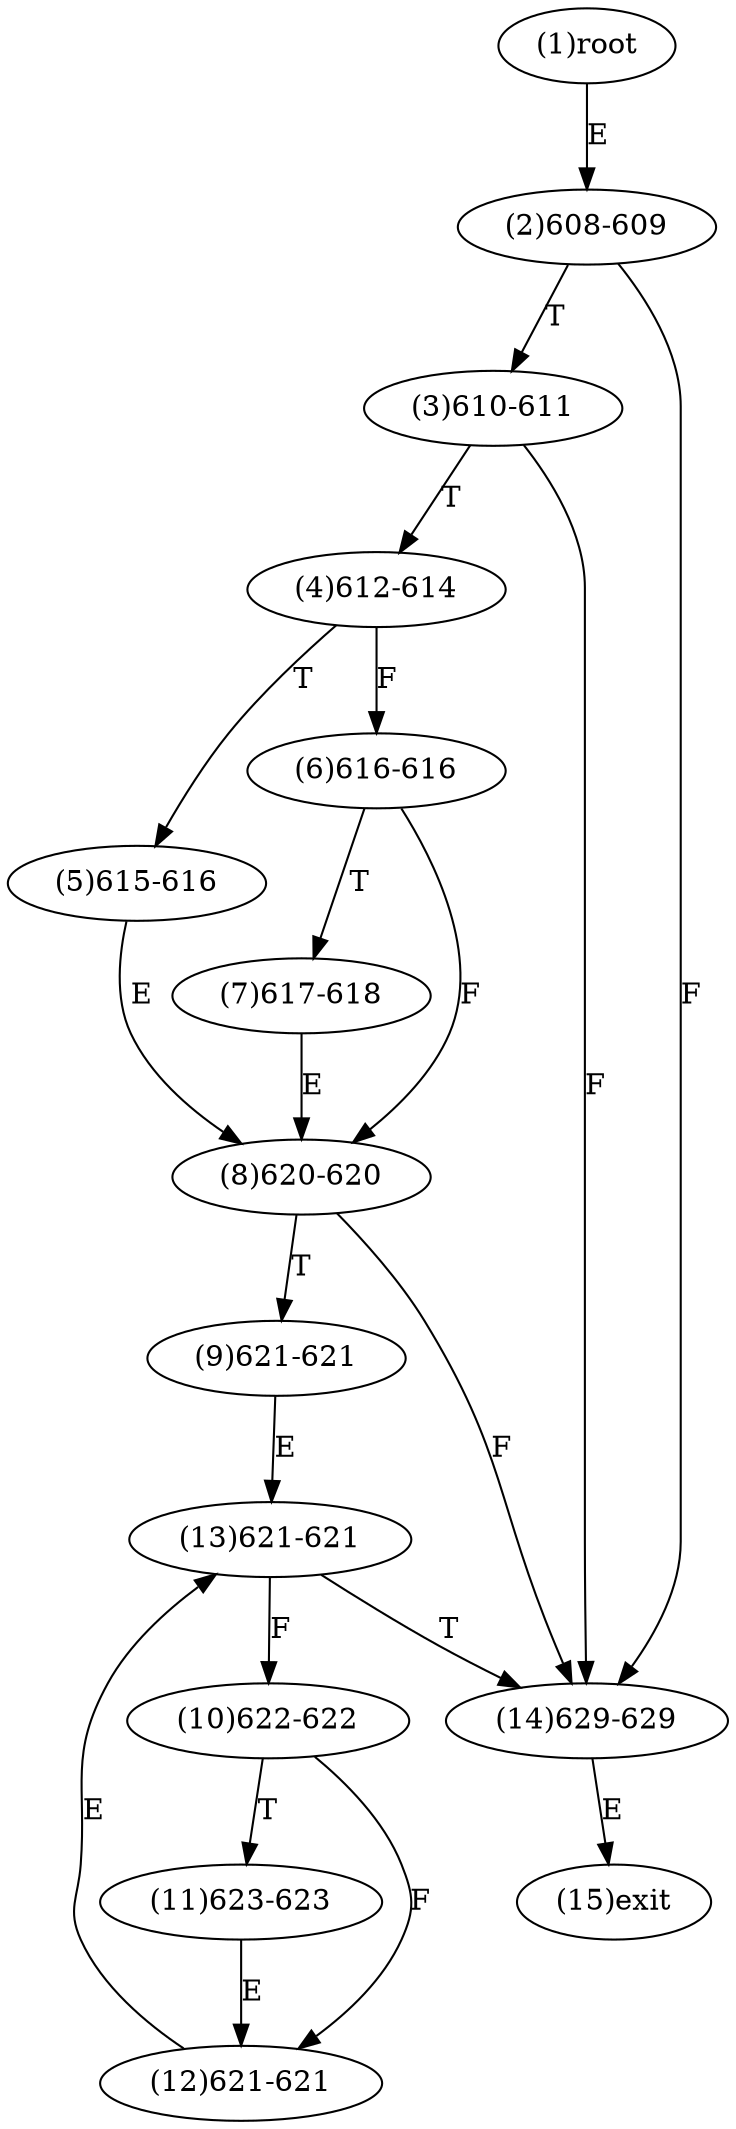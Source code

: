 digraph "" { 
1[ label="(1)root"];
2[ label="(2)608-609"];
3[ label="(3)610-611"];
4[ label="(4)612-614"];
5[ label="(5)615-616"];
6[ label="(6)616-616"];
7[ label="(7)617-618"];
8[ label="(8)620-620"];
9[ label="(9)621-621"];
10[ label="(10)622-622"];
11[ label="(11)623-623"];
12[ label="(12)621-621"];
13[ label="(13)621-621"];
14[ label="(14)629-629"];
15[ label="(15)exit"];
1->2[ label="E"];
2->14[ label="F"];
2->3[ label="T"];
3->14[ label="F"];
3->4[ label="T"];
4->6[ label="F"];
4->5[ label="T"];
5->8[ label="E"];
6->8[ label="F"];
6->7[ label="T"];
7->8[ label="E"];
8->14[ label="F"];
8->9[ label="T"];
9->13[ label="E"];
10->12[ label="F"];
10->11[ label="T"];
11->12[ label="E"];
12->13[ label="E"];
13->10[ label="F"];
13->14[ label="T"];
14->15[ label="E"];
}